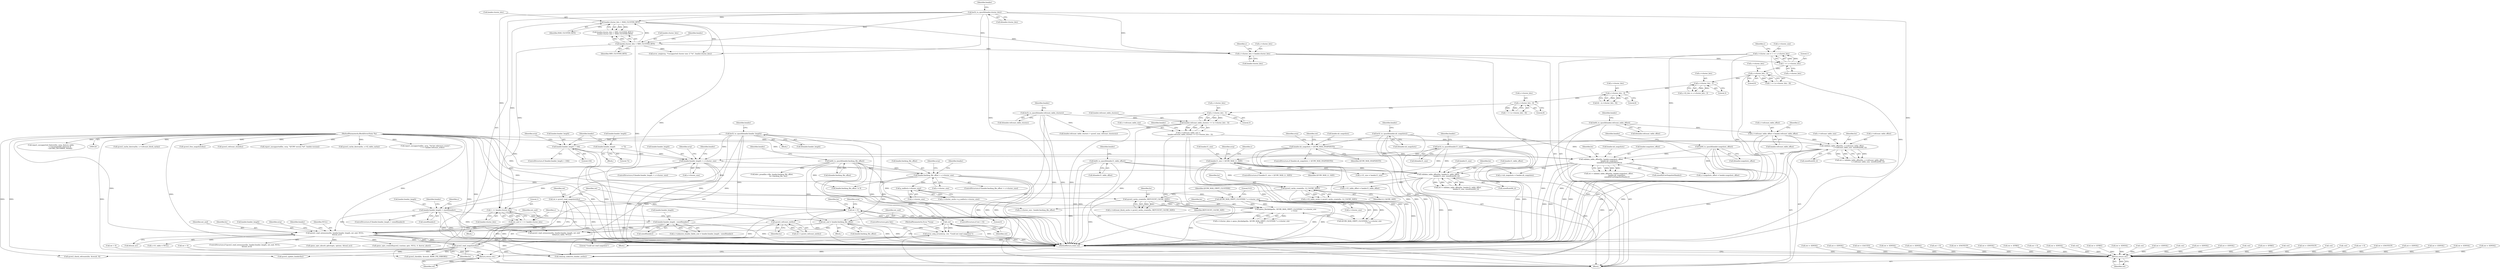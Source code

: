 digraph "0_qemu_6a83f8b5bec6f59e56cc49bd49e4c3f8f805d56f_0@API" {
"1001138" [label="(Call,ret = qcow2_read_snapshots(bs))"];
"1001140" [label="(Call,qcow2_read_snapshots(bs))"];
"1001042" [label="(Call,qcow2_read_extensions(bs, header.header_length, ext_end, NULL,\n        &local_err))"];
"1001018" [label="(Call,qcow2_refcount_init(bs))"];
"1000996" [label="(Call,qemu_blockalign(bs, QCOW_MAX_CRYPT_CLUSTERS * s->cluster_size\n                                  + 512))"];
"1000981" [label="(Call,qcow2_cache_create(bs, REFCOUNT_CACHE_SIZE))"];
"1000974" [label="(Call,qcow2_cache_create(bs, L2_CACHE_SIZE))"];
"1000876" [label="(Call,validate_table_offset(bs, header.l1_table_offset,\n                                header.l1_size, sizeof(uint64_t)))"];
"1000786" [label="(Call,validate_table_offset(bs, header.snapshots_offset,\n                                header.nb_snapshots,\n                                sizeof(QCowSnapshotHeader)))"];
"1000750" [label="(Call,validate_table_offset(bs, s->refcount_table_offset,\n                                s->refcount_table_size, sizeof(uint64_t)))"];
"1000121" [label="(MethodParameterIn,BlockDriverState *bs)"];
"1000712" [label="(Call,s->refcount_table_offset = header.refcount_table_offset)"];
"1000218" [label="(Call,be64_to_cpus(&header.refcount_table_offset))"];
"1000719" [label="(Call,s->refcount_table_size =\n        header.refcount_table_clusters << (s->cluster_bits - 3))"];
"1000723" [label="(Call,header.refcount_table_clusters << (s->cluster_bits - 3))"];
"1000223" [label="(Call,be32_to_cpus(&header.refcount_table_clusters))"];
"1000727" [label="(Call,s->cluster_bits - 3)"];
"1000704" [label="(Call,s->cluster_bits - 8)"];
"1000692" [label="(Call,s->cluster_bits - 8)"];
"1000663" [label="(Call,s->cluster_bits - 3)"];
"1000331" [label="(Call,s->cluster_bits - 9)"];
"1000320" [label="(Call,1 << s->cluster_bits)"];
"1000309" [label="(Call,s->cluster_bits = header.cluster_bits)"];
"1000292" [label="(Call,header.cluster_bits > MAX_CLUSTER_BITS)"];
"1000198" [label="(Call,be32_to_cpus(&header.cluster_bits))"];
"1000287" [label="(Call,header.cluster_bits < MIN_CLUSTER_BITS)"];
"1000228" [label="(Call,be64_to_cpus(&header.snapshots_offset))"];
"1000233" [label="(Call,be32_to_cpus(&header.nb_snapshots))"];
"1000770" [label="(Call,header.nb_snapshots > QCOW_MAX_SNAPSHOTS)"];
"1000208" [label="(Call,be64_to_cpus(&header.l1_table_offset))"];
"1000213" [label="(Call,be32_to_cpus(&header.l1_size))"];
"1000806" [label="(Call,header.l1_size > QCOW_MAX_L1_SIZE)"];
"1000999" [label="(Call,QCOW_MAX_CRYPT_CLUSTERS * s->cluster_size)"];
"1000988" [label="(Call,g_malloc(s->cluster_size))"];
"1000479" [label="(Call,header.backing_file_offset > s->cluster_size)"];
"1000183" [label="(Call,be64_to_cpus(&header.backing_file_offset))"];
"1000411" [label="(Call,header.header_length > s->cluster_size)"];
"1000396" [label="(Call,header.header_length < 104)"];
"1000390" [label="(Call,be32_to_cpus(&header.header_length))"];
"1000363" [label="(Call,header.header_length            = 72)"];
"1000316" [label="(Call,s->cluster_size = 1 << s->cluster_bits)"];
"1000439" [label="(Call,header.header_length - sizeof(header))"];
"1000428" [label="(Call,header.header_length > sizeof(header))"];
"1000500" [label="(Call,ext_end = header.backing_file_offset)"];
"1000507" [label="(Call,ext_end = 1 << header.cluster_bits)"];
"1000509" [label="(Call,1 << header.cluster_bits)"];
"1001143" [label="(Call,ret < 0)"];
"1001149" [label="(Call,-ret)"];
"1001147" [label="(Call,error_setg_errno(errp, -ret, \"Could not read snapshots\"))"];
"1001480" [label="(Return,return ret;)"];
"1001430" [label="(Return,return ret;)"];
"1000219" [label="(Call,&header.refcount_table_offset)"];
"1001142" [label="(ControlStructure,if (ret < 0))"];
"1000704" [label="(Call,s->cluster_bits - 8)"];
"1000481" [label="(Identifier,header)"];
"1000705" [label="(Call,s->cluster_bits)"];
"1000881" [label="(Call,header.l1_size)"];
"1000293" [label="(Call,header.cluster_bits)"];
"1000216" [label="(Identifier,header)"];
"1001467" [label="(Call,qcow2_cache_destroy(bs, s->refcount_block_cache))"];
"1000208" [label="(Call,be64_to_cpus(&header.l1_table_offset))"];
"1000591" [label="(Call,ret = -EACCES)"];
"1000298" [label="(Call,error_setg(errp, \"Unsupported cluster size: 2^%i\", header.cluster_bits))"];
"1001088" [label="(Call,ret = -EINVAL)"];
"1001480" [label="(Return,return ret;)"];
"1000976" [label="(Identifier,L2_CACHE_SIZE)"];
"1000422" [label="(Call,ret = -EINVAL)"];
"1001482" [label="(MethodReturn,static int)"];
"1000224" [label="(Call,&header.refcount_table_clusters)"];
"1001178" [label="(Call,ret < 0)"];
"1000975" [label="(Identifier,bs)"];
"1000970" [label="(Call,s->l2_table_cache = qcow2_cache_create(bs, L2_CACHE_SIZE))"];
"1000895" [label="(Call,s->l1_table_offset = header.l1_table_offset)"];
"1000984" [label="(Call,s->cluster_cache = g_malloc(s->cluster_size))"];
"1000435" [label="(Call,s->unknown_header_fields_size = header.header_length - sizeof(header))"];
"1000427" [label="(ControlStructure,if (header.header_length > sizeof(header)))"];
"1000999" [label="(Call,QCOW_MAX_CRYPT_CLUSTERS * s->cluster_size)"];
"1000758" [label="(Call,sizeof(uint64_t))"];
"1000296" [label="(Identifier,MAX_CLUSTER_BITS)"];
"1000390" [label="(Call,be32_to_cpus(&header.header_length))"];
"1000797" [label="(Call,ret < 0)"];
"1000124" [label="(MethodParameterIn,Error **errp)"];
"1000755" [label="(Call,s->refcount_table_size)"];
"1000209" [label="(Call,&header.l1_table_offset)"];
"1000992" [label="(Call,s->cluster_data = qemu_blockalign(bs, QCOW_MAX_CRYPT_CLUSTERS * s->cluster_size\n                                  + 512))"];
"1000786" [label="(Call,validate_table_offset(bs, header.snapshots_offset,\n                                header.nb_snapshots,\n                                sizeof(QCowSnapshotHeader)))"];
"1000497" [label="(Identifier,header)"];
"1000659" [label="(Call,s->l2_bits = s->cluster_bits - 3)"];
"1000612" [label="(Call,ret = -ENOTSUP)"];
"1000332" [label="(Call,s->cluster_bits)"];
"1000743" [label="(Call,ret = -EINVAL)"];
"1000723" [label="(Call,header.refcount_table_clusters << (s->cluster_bits - 3))"];
"1000777" [label="(Identifier,errp)"];
"1001049" [label="(Call,&local_err)"];
"1000231" [label="(Identifier,header)"];
"1000820" [label="(Call,ret = -EFBIG)"];
"1000331" [label="(Call,s->cluster_bits - 9)"];
"1000787" [label="(Identifier,bs)"];
"1000667" [label="(Literal,3)"];
"1000664" [label="(Call,s->cluster_bits)"];
"1000483" [label="(Call,s->cluster_size)"];
"1000397" [label="(Call,header.header_length)"];
"1000342" [label="(Block,)"];
"1000501" [label="(Identifier,ext_end)"];
"1000761" [label="(Call,ret < 0)"];
"1000791" [label="(Call,header.nb_snapshots)"];
"1001439" [label="(Call,qcow2_free_snapshots(bs))"];
"1000982" [label="(Identifier,bs)"];
"1000788" [label="(Call,header.snapshots_offset)"];
"1000663" [label="(Call,s->cluster_bits - 3)"];
"1001253" [label="(Call,ret = -EINVAL)"];
"1000500" [label="(Call,ext_end = header.backing_file_offset)"];
"1000322" [label="(Call,s->cluster_bits)"];
"1000291" [label="(Identifier,MIN_CLUSTER_BITS)"];
"1000369" [label="(Block,)"];
"1000690" [label="(Call,62 - (s->cluster_bits - 8))"];
"1001149" [label="(Call,-ret)"];
"1001019" [label="(Identifier,bs)"];
"1000731" [label="(Literal,3)"];
"1000877" [label="(Identifier,bs)"];
"1000784" [label="(Call,ret = validate_table_offset(bs, header.snapshots_offset,\n                                header.nb_snapshots,\n                                sizeof(QCowSnapshotHeader)))"];
"1000713" [label="(Call,s->refcount_table_offset)"];
"1001441" [label="(Call,qcow2_refcount_close(bs))"];
"1000721" [label="(Identifier,s)"];
"1000983" [label="(Identifier,REFCOUNT_CACHE_SIZE)"];
"1000720" [label="(Call,s->refcount_table_size)"];
"1000317" [label="(Call,s->cluster_size)"];
"1000169" [label="(Call,-ret)"];
"1000794" [label="(Call,sizeof(QCowSnapshotHeader))"];
"1000294" [label="(Identifier,header)"];
"1000696" [label="(Literal,8)"];
"1000748" [label="(Call,ret = validate_table_offset(bs, s->refcount_table_offset,\n                                s->refcount_table_size, sizeof(uint64_t)))"];
"1000813" [label="(Identifier,errp)"];
"1000432" [label="(Call,sizeof(header))"];
"1001004" [label="(Literal,512)"];
"1001018" [label="(Call,qcow2_refcount_init(bs))"];
"1000125" [label="(Block,)"];
"1000981" [label="(Call,qcow2_cache_create(bs, REFCOUNT_CACHE_SIZE))"];
"1000288" [label="(Call,header.cluster_bits)"];
"1000398" [label="(Identifier,header)"];
"1000847" [label="(Call,ret = -EFBIG)"];
"1000637" [label="(Call,ret = -EINVAL)"];
"1001027" [label="(Call,-ret)"];
"1001223" [label="(Call,ret < 0)"];
"1001055" [label="(Call,ret = -EINVAL)"];
"1001016" [label="(Call,ret = qcow2_refcount_init(bs))"];
"1000827" [label="(Identifier,s)"];
"1000480" [label="(Call,header.backing_file_offset)"];
"1000947" [label="(Call,-ret)"];
"1000989" [label="(Call,s->cluster_size)"];
"1001148" [label="(Identifier,errp)"];
"1000728" [label="(Call,s->cluster_bits)"];
"1000206" [label="(Identifier,header)"];
"1000226" [label="(Identifier,header)"];
"1000807" [label="(Call,header.l1_size)"];
"1001131" [label="(Call,s->nb_snapshots = header.nb_snapshots)"];
"1000287" [label="(Call,header.cluster_bits < MIN_CLUSTER_BITS)"];
"1000499" [label="(Block,)"];
"1000248" [label="(Call,ret = -EINVAL)"];
"1000869" [label="(Call,ret = -EINVAL)"];
"1000184" [label="(Call,&header.backing_file_offset)"];
"1000507" [label="(Call,ext_end = 1 << header.cluster_bits)"];
"1001447" [label="(Call,s->l1_table = NULL)"];
"1000428" [label="(Call,header.header_length > sizeof(header))"];
"1000318" [label="(Identifier,s)"];
"1000727" [label="(Call,s->cluster_bits - 3)"];
"1001175" [label="(Call,qcow2_update_header(bs))"];
"1000121" [label="(MethodParameterIn,BlockDriverState *bs)"];
"1000770" [label="(Call,header.nb_snapshots > QCOW_MAX_SNAPSHOTS)"];
"1001095" [label="(Call,bdrv_pread(bs->file, header.backing_file_offset,\n                         bs->backing_file, len))"];
"1000439" [label="(Call,header.header_length - sizeof(header))"];
"1001481" [label="(Identifier,ret)"];
"1000214" [label="(Call,&header.l1_size)"];
"1000774" [label="(Identifier,QCOW_MAX_SNAPSHOTS)"];
"1000367" [label="(Literal,72)"];
"1001229" [label="(Call,-ret)"];
"1000335" [label="(Literal,9)"];
"1001157" [label="(Identifier,bs)"];
"1001041" [label="(ControlStructure,if (qcow2_read_extensions(bs, header.header_length, ext_end, NULL,\n        &local_err)))"];
"1000183" [label="(Call,be64_to_cpus(&header.backing_file_offset))"];
"1000440" [label="(Call,header.header_length)"];
"1000310" [label="(Call,s->cluster_bits)"];
"1001143" [label="(Call,ret < 0)"];
"1001042" [label="(Call,qcow2_read_extensions(bs, header.header_length, ext_end, NULL,\n        &local_err))"];
"1001430" [label="(Return,return ret;)"];
"1001146" [label="(Block,)"];
"1001139" [label="(Identifier,ret)"];
"1000719" [label="(Call,s->refcount_table_size =\n        header.refcount_table_clusters << (s->cluster_bits - 3))"];
"1000286" [label="(Call,header.cluster_bits < MIN_CLUSTER_BITS ||\n        header.cluster_bits > MAX_CLUSTER_BITS)"];
"1001141" [label="(Identifier,bs)"];
"1000876" [label="(Call,validate_table_offset(bs, header.l1_table_offset,\n                                header.l1_size, sizeof(uint64_t)))"];
"1000702" [label="(Call,1 << (s->cluster_bits - 8))"];
"1000320" [label="(Call,1 << s->cluster_bits)"];
"1000751" [label="(Identifier,bs)"];
"1001242" [label="(Call,qemu_opts_absorb_qdict(opts, options, &local_err))"];
"1000974" [label="(Call,qcow2_cache_create(bs, L2_CACHE_SIZE))"];
"1000692" [label="(Call,s->cluster_bits - 8)"];
"1000266" [label="(Call,report_unsupported(bs, errp, \"QCOW version %d\", header.version))"];
"1000412" [label="(Call,header.header_length)"];
"1001063" [label="(Identifier,header)"];
"1000815" [label="(Call,ret = -EFBIG)"];
"1000805" [label="(ControlStructure,if (header.l1_size > QCOW_MAX_L1_SIZE))"];
"1001184" [label="(Call,-ret)"];
"1001061" [label="(Call,header.backing_file_offset != 0)"];
"1000988" [label="(Call,g_malloc(s->cluster_size))"];
"1000363" [label="(Call,header.header_length            = 72)"];
"1000420" [label="(Identifier,errp)"];
"1000273" [label="(Call,ret = -ENOTSUP)"];
"1001431" [label="(Identifier,ret)"];
"1001048" [label="(Identifier,NULL)"];
"1000313" [label="(Call,header.cluster_bits)"];
"1000735" [label="(Identifier,header)"];
"1001150" [label="(Identifier,ret)"];
"1000292" [label="(Call,header.cluster_bits > MAX_CLUSTER_BITS)"];
"1001113" [label="(Call,-ret)"];
"1001000" [label="(Identifier,QCOW_MAX_CRYPT_CLUSTERS)"];
"1000474" [label="(Call,-ret)"];
"1000750" [label="(Call,validate_table_offset(bs, s->refcount_table_offset,\n                                s->refcount_table_size, sizeof(uint64_t)))"];
"1000430" [label="(Identifier,header)"];
"1000191" [label="(Identifier,header)"];
"1000506" [label="(Block,)"];
"1000327" [label="(Identifier,s)"];
"1001437" [label="(Call,cleanup_unknown_header_ext(bs))"];
"1001001" [label="(Call,s->cluster_size)"];
"1000977" [label="(Call,s->refcount_block_cache = qcow2_cache_create(bs, REFCOUNT_CACHE_SIZE))"];
"1001235" [label="(Call,qemu_opts_create(&qcow2_runtime_opts, NULL, 0, &error_abort))"];
"1000396" [label="(Call,header.header_length < 104)"];
"1000733" [label="(Call,header.refcount_table_clusters > qcow2_max_refcount_clusters(s))"];
"1000708" [label="(Literal,8)"];
"1001457" [label="(Call,qcow2_cache_destroy(bs, s->l2_table_cache))"];
"1001047" [label="(Identifier,ext_end)"];
"1000884" [label="(Call,sizeof(uint64_t))"];
"1000316" [label="(Call,s->cluster_size = 1 << s->cluster_bits)"];
"1000221" [label="(Identifier,header)"];
"1000502" [label="(Call,header.backing_file_offset)"];
"1000403" [label="(Identifier,errp)"];
"1000603" [label="(Call,report_unsupported(bs, errp, \"%d bit reference counts\",\n                           1 << header.refcount_order))"];
"1001140" [label="(Call,qcow2_read_snapshots(bs))"];
"1000218" [label="(Call,be64_to_cpus(&header.refcount_table_offset))"];
"1001043" [label="(Identifier,bs)"];
"1000199" [label="(Call,&header.cluster_bits)"];
"1000443" [label="(Call,sizeof(header))"];
"1000213" [label="(Call,be32_to_cpus(&header.l1_size))"];
"1001145" [label="(Literal,0)"];
"1000321" [label="(Literal,1)"];
"1000478" [label="(ControlStructure,if (header.backing_file_offset > s->cluster_size))"];
"1000724" [label="(Call,header.refcount_table_clusters)"];
"1001217" [label="(Call,qcow2_check(bs, &result, BDRV_FIX_ERRORS))"];
"1000878" [label="(Call,header.l1_table_offset)"];
"1001044" [label="(Call,header.header_length)"];
"1000693" [label="(Call,s->cluster_bits)"];
"1000510" [label="(Literal,1)"];
"1001138" [label="(Call,ret = qcow2_read_snapshots(bs))"];
"1000516" [label="(Identifier,s)"];
"1000509" [label="(Call,1 << header.cluster_bits)"];
"1000874" [label="(Call,ret = validate_table_offset(bs, header.l1_table_offset,\n                                header.l1_size, sizeof(uint64_t)))"];
"1000546" [label="(Call,qcow2_read_extensions(bs, header.header_length, ext_end,\n                              &feature_table, NULL))"];
"1000479" [label="(Call,header.backing_file_offset > s->cluster_size)"];
"1000400" [label="(Literal,104)"];
"1000437" [label="(Identifier,s)"];
"1001077" [label="(Call,s->cluster_size - header.backing_file_offset)"];
"1000488" [label="(Identifier,errp)"];
"1000769" [label="(ControlStructure,if (header.nb_snapshots > QCOW_MAX_SNAPSHOTS))"];
"1000511" [label="(Call,header.cluster_bits)"];
"1000712" [label="(Call,s->refcount_table_offset = header.refcount_table_offset)"];
"1000395" [label="(ControlStructure,if (header.header_length < 104))"];
"1000810" [label="(Identifier,QCOW_MAX_L1_SIZE)"];
"1000364" [label="(Call,header.header_length)"];
"1001425" [label="(Call,qcow2_check_refcounts(bs, &result, 0))"];
"1000887" [label="(Call,ret < 0)"];
"1001144" [label="(Identifier,ret)"];
"1000413" [label="(Identifier,header)"];
"1000785" [label="(Identifier,ret)"];
"1000411" [label="(Call,header.header_length > s->cluster_size)"];
"1000998" [label="(Call,QCOW_MAX_CRYPT_CLUSTERS * s->cluster_size\n                                  + 512)"];
"1000806" [label="(Call,header.l1_size > QCOW_MAX_L1_SIZE)"];
"1000241" [label="(Identifier,header)"];
"1000564" [label="(Call,ret = -ENOTSUP)"];
"1001053" [label="(Identifier,errp)"];
"1000771" [label="(Call,header.nb_snapshots)"];
"1000996" [label="(Call,qemu_blockalign(bs, QCOW_MAX_CRYPT_CLUSTERS * s->cluster_size\n                                  + 512))"];
"1000410" [label="(ControlStructure,if (header.header_length > s->cluster_size))"];
"1000236" [label="(Identifier,header)"];
"1001364" [label="(Call,ret = -EINVAL)"];
"1000198" [label="(Call,be32_to_cpus(&header.cluster_bits))"];
"1000233" [label="(Call,be32_to_cpus(&header.nb_snapshots))"];
"1000429" [label="(Call,header.header_length)"];
"1000555" [label="(Call,report_unsupported_feature(bs, errp, feature_table,\n                                   s->incompatible_features &\n                                   ~QCOW2_INCOMPAT_MASK))"];
"1001151" [label="(Literal,\"Could not read snapshots\")"];
"1000391" [label="(Call,&header.header_length)"];
"1000779" [label="(Call,ret = -EINVAL)"];
"1000490" [label="(Call,ret = -EINVAL)"];
"1000228" [label="(Call,be64_to_cpus(&header.snapshots_offset))"];
"1000997" [label="(Identifier,bs)"];
"1000415" [label="(Call,s->cluster_size)"];
"1000304" [label="(Call,ret = -EINVAL)"];
"1000223" [label="(Call,be32_to_cpus(&header.refcount_table_clusters))"];
"1000329" [label="(Call,1 << (s->cluster_bits - 9))"];
"1001147" [label="(Call,error_setg_errno(errp, -ret, \"Could not read snapshots\"))"];
"1001152" [label="(ControlStructure,goto fail;)"];
"1000405" [label="(Call,ret = -EINVAL)"];
"1001124" [label="(Call,s->snapshots_offset = header.snapshots_offset)"];
"1000234" [label="(Call,&header.nb_snapshots)"];
"1000508" [label="(Identifier,ext_end)"];
"1001416" [label="(Call,ret = -EINVAL)"];
"1000752" [label="(Call,s->refcount_table_offset)"];
"1000716" [label="(Call,header.refcount_table_offset)"];
"1000229" [label="(Call,&header.snapshots_offset)"];
"1000825" [label="(Call,s->l1_size = header.l1_size)"];
"1000309" [label="(Call,s->cluster_bits = header.cluster_bits)"];
"1001138" -> "1000125"  [label="AST: "];
"1001138" -> "1001140"  [label="CFG: "];
"1001139" -> "1001138"  [label="AST: "];
"1001140" -> "1001138"  [label="AST: "];
"1001144" -> "1001138"  [label="CFG: "];
"1001138" -> "1001482"  [label="DDG: "];
"1001140" -> "1001138"  [label="DDG: "];
"1001138" -> "1001143"  [label="DDG: "];
"1001140" -> "1001141"  [label="CFG: "];
"1001141" -> "1001140"  [label="AST: "];
"1001042" -> "1001140"  [label="DDG: "];
"1000121" -> "1001140"  [label="DDG: "];
"1001140" -> "1001175"  [label="DDG: "];
"1001140" -> "1001217"  [label="DDG: "];
"1001140" -> "1001425"  [label="DDG: "];
"1001140" -> "1001437"  [label="DDG: "];
"1001042" -> "1001041"  [label="AST: "];
"1001042" -> "1001049"  [label="CFG: "];
"1001043" -> "1001042"  [label="AST: "];
"1001044" -> "1001042"  [label="AST: "];
"1001047" -> "1001042"  [label="AST: "];
"1001048" -> "1001042"  [label="AST: "];
"1001049" -> "1001042"  [label="AST: "];
"1001053" -> "1001042"  [label="CFG: "];
"1001063" -> "1001042"  [label="CFG: "];
"1001042" -> "1001482"  [label="DDG: "];
"1001042" -> "1001482"  [label="DDG: "];
"1001042" -> "1001482"  [label="DDG: "];
"1001042" -> "1001482"  [label="DDG: "];
"1001018" -> "1001042"  [label="DDG: "];
"1000121" -> "1001042"  [label="DDG: "];
"1000439" -> "1001042"  [label="DDG: "];
"1000390" -> "1001042"  [label="DDG: "];
"1000428" -> "1001042"  [label="DDG: "];
"1000500" -> "1001042"  [label="DDG: "];
"1000507" -> "1001042"  [label="DDG: "];
"1001042" -> "1001235"  [label="DDG: "];
"1001042" -> "1001242"  [label="DDG: "];
"1001042" -> "1001437"  [label="DDG: "];
"1001042" -> "1001447"  [label="DDG: "];
"1001018" -> "1001016"  [label="AST: "];
"1001018" -> "1001019"  [label="CFG: "];
"1001019" -> "1001018"  [label="AST: "];
"1001016" -> "1001018"  [label="CFG: "];
"1001018" -> "1001016"  [label="DDG: "];
"1000996" -> "1001018"  [label="DDG: "];
"1000121" -> "1001018"  [label="DDG: "];
"1001018" -> "1001437"  [label="DDG: "];
"1000996" -> "1000992"  [label="AST: "];
"1000996" -> "1000998"  [label="CFG: "];
"1000997" -> "1000996"  [label="AST: "];
"1000998" -> "1000996"  [label="AST: "];
"1000992" -> "1000996"  [label="CFG: "];
"1000996" -> "1001482"  [label="DDG: "];
"1000996" -> "1000992"  [label="DDG: "];
"1000996" -> "1000992"  [label="DDG: "];
"1000981" -> "1000996"  [label="DDG: "];
"1000121" -> "1000996"  [label="DDG: "];
"1000999" -> "1000996"  [label="DDG: "];
"1000999" -> "1000996"  [label="DDG: "];
"1000981" -> "1000977"  [label="AST: "];
"1000981" -> "1000983"  [label="CFG: "];
"1000982" -> "1000981"  [label="AST: "];
"1000983" -> "1000981"  [label="AST: "];
"1000977" -> "1000981"  [label="CFG: "];
"1000981" -> "1001482"  [label="DDG: "];
"1000981" -> "1000977"  [label="DDG: "];
"1000981" -> "1000977"  [label="DDG: "];
"1000974" -> "1000981"  [label="DDG: "];
"1000121" -> "1000981"  [label="DDG: "];
"1000974" -> "1000970"  [label="AST: "];
"1000974" -> "1000976"  [label="CFG: "];
"1000975" -> "1000974"  [label="AST: "];
"1000976" -> "1000974"  [label="AST: "];
"1000970" -> "1000974"  [label="CFG: "];
"1000974" -> "1001482"  [label="DDG: "];
"1000974" -> "1000970"  [label="DDG: "];
"1000974" -> "1000970"  [label="DDG: "];
"1000876" -> "1000974"  [label="DDG: "];
"1000121" -> "1000974"  [label="DDG: "];
"1000876" -> "1000874"  [label="AST: "];
"1000876" -> "1000884"  [label="CFG: "];
"1000877" -> "1000876"  [label="AST: "];
"1000878" -> "1000876"  [label="AST: "];
"1000881" -> "1000876"  [label="AST: "];
"1000884" -> "1000876"  [label="AST: "];
"1000874" -> "1000876"  [label="CFG: "];
"1000876" -> "1001482"  [label="DDG: "];
"1000876" -> "1001482"  [label="DDG: "];
"1000876" -> "1000874"  [label="DDG: "];
"1000876" -> "1000874"  [label="DDG: "];
"1000876" -> "1000874"  [label="DDG: "];
"1000786" -> "1000876"  [label="DDG: "];
"1000121" -> "1000876"  [label="DDG: "];
"1000208" -> "1000876"  [label="DDG: "];
"1000213" -> "1000876"  [label="DDG: "];
"1000806" -> "1000876"  [label="DDG: "];
"1000876" -> "1000895"  [label="DDG: "];
"1000876" -> "1001437"  [label="DDG: "];
"1000786" -> "1000784"  [label="AST: "];
"1000786" -> "1000794"  [label="CFG: "];
"1000787" -> "1000786"  [label="AST: "];
"1000788" -> "1000786"  [label="AST: "];
"1000791" -> "1000786"  [label="AST: "];
"1000794" -> "1000786"  [label="AST: "];
"1000784" -> "1000786"  [label="CFG: "];
"1000786" -> "1001482"  [label="DDG: "];
"1000786" -> "1001482"  [label="DDG: "];
"1000786" -> "1000784"  [label="DDG: "];
"1000786" -> "1000784"  [label="DDG: "];
"1000786" -> "1000784"  [label="DDG: "];
"1000750" -> "1000786"  [label="DDG: "];
"1000121" -> "1000786"  [label="DDG: "];
"1000228" -> "1000786"  [label="DDG: "];
"1000233" -> "1000786"  [label="DDG: "];
"1000770" -> "1000786"  [label="DDG: "];
"1000786" -> "1001124"  [label="DDG: "];
"1000786" -> "1001131"  [label="DDG: "];
"1000786" -> "1001437"  [label="DDG: "];
"1000750" -> "1000748"  [label="AST: "];
"1000750" -> "1000758"  [label="CFG: "];
"1000751" -> "1000750"  [label="AST: "];
"1000752" -> "1000750"  [label="AST: "];
"1000755" -> "1000750"  [label="AST: "];
"1000758" -> "1000750"  [label="AST: "];
"1000748" -> "1000750"  [label="CFG: "];
"1000750" -> "1001482"  [label="DDG: "];
"1000750" -> "1001482"  [label="DDG: "];
"1000750" -> "1000748"  [label="DDG: "];
"1000750" -> "1000748"  [label="DDG: "];
"1000750" -> "1000748"  [label="DDG: "];
"1000121" -> "1000750"  [label="DDG: "];
"1000712" -> "1000750"  [label="DDG: "];
"1000719" -> "1000750"  [label="DDG: "];
"1000750" -> "1001437"  [label="DDG: "];
"1000121" -> "1000120"  [label="AST: "];
"1000121" -> "1001482"  [label="DDG: "];
"1000121" -> "1000266"  [label="DDG: "];
"1000121" -> "1000546"  [label="DDG: "];
"1000121" -> "1000555"  [label="DDG: "];
"1000121" -> "1000603"  [label="DDG: "];
"1000121" -> "1001175"  [label="DDG: "];
"1000121" -> "1001217"  [label="DDG: "];
"1000121" -> "1001425"  [label="DDG: "];
"1000121" -> "1001437"  [label="DDG: "];
"1000121" -> "1001439"  [label="DDG: "];
"1000121" -> "1001441"  [label="DDG: "];
"1000121" -> "1001457"  [label="DDG: "];
"1000121" -> "1001467"  [label="DDG: "];
"1000712" -> "1000125"  [label="AST: "];
"1000712" -> "1000716"  [label="CFG: "];
"1000713" -> "1000712"  [label="AST: "];
"1000716" -> "1000712"  [label="AST: "];
"1000721" -> "1000712"  [label="CFG: "];
"1000712" -> "1001482"  [label="DDG: "];
"1000712" -> "1001482"  [label="DDG: "];
"1000218" -> "1000712"  [label="DDG: "];
"1000218" -> "1000125"  [label="AST: "];
"1000218" -> "1000219"  [label="CFG: "];
"1000219" -> "1000218"  [label="AST: "];
"1000226" -> "1000218"  [label="CFG: "];
"1000218" -> "1001482"  [label="DDG: "];
"1000218" -> "1001482"  [label="DDG: "];
"1000719" -> "1000125"  [label="AST: "];
"1000719" -> "1000723"  [label="CFG: "];
"1000720" -> "1000719"  [label="AST: "];
"1000723" -> "1000719"  [label="AST: "];
"1000735" -> "1000719"  [label="CFG: "];
"1000719" -> "1001482"  [label="DDG: "];
"1000719" -> "1001482"  [label="DDG: "];
"1000723" -> "1000719"  [label="DDG: "];
"1000723" -> "1000719"  [label="DDG: "];
"1000723" -> "1000727"  [label="CFG: "];
"1000724" -> "1000723"  [label="AST: "];
"1000727" -> "1000723"  [label="AST: "];
"1000723" -> "1001482"  [label="DDG: "];
"1000223" -> "1000723"  [label="DDG: "];
"1000727" -> "1000723"  [label="DDG: "];
"1000727" -> "1000723"  [label="DDG: "];
"1000723" -> "1000733"  [label="DDG: "];
"1000223" -> "1000125"  [label="AST: "];
"1000223" -> "1000224"  [label="CFG: "];
"1000224" -> "1000223"  [label="AST: "];
"1000231" -> "1000223"  [label="CFG: "];
"1000223" -> "1001482"  [label="DDG: "];
"1000223" -> "1001482"  [label="DDG: "];
"1000223" -> "1000733"  [label="DDG: "];
"1000727" -> "1000731"  [label="CFG: "];
"1000728" -> "1000727"  [label="AST: "];
"1000731" -> "1000727"  [label="AST: "];
"1000727" -> "1001482"  [label="DDG: "];
"1000704" -> "1000727"  [label="DDG: "];
"1000704" -> "1000702"  [label="AST: "];
"1000704" -> "1000708"  [label="CFG: "];
"1000705" -> "1000704"  [label="AST: "];
"1000708" -> "1000704"  [label="AST: "];
"1000702" -> "1000704"  [label="CFG: "];
"1000704" -> "1000702"  [label="DDG: "];
"1000704" -> "1000702"  [label="DDG: "];
"1000692" -> "1000704"  [label="DDG: "];
"1000692" -> "1000690"  [label="AST: "];
"1000692" -> "1000696"  [label="CFG: "];
"1000693" -> "1000692"  [label="AST: "];
"1000696" -> "1000692"  [label="AST: "];
"1000690" -> "1000692"  [label="CFG: "];
"1000692" -> "1000690"  [label="DDG: "];
"1000692" -> "1000690"  [label="DDG: "];
"1000663" -> "1000692"  [label="DDG: "];
"1000663" -> "1000659"  [label="AST: "];
"1000663" -> "1000667"  [label="CFG: "];
"1000664" -> "1000663"  [label="AST: "];
"1000667" -> "1000663"  [label="AST: "];
"1000659" -> "1000663"  [label="CFG: "];
"1000663" -> "1000659"  [label="DDG: "];
"1000663" -> "1000659"  [label="DDG: "];
"1000331" -> "1000663"  [label="DDG: "];
"1000331" -> "1000329"  [label="AST: "];
"1000331" -> "1000335"  [label="CFG: "];
"1000332" -> "1000331"  [label="AST: "];
"1000335" -> "1000331"  [label="AST: "];
"1000329" -> "1000331"  [label="CFG: "];
"1000331" -> "1001482"  [label="DDG: "];
"1000331" -> "1000329"  [label="DDG: "];
"1000331" -> "1000329"  [label="DDG: "];
"1000320" -> "1000331"  [label="DDG: "];
"1000320" -> "1000316"  [label="AST: "];
"1000320" -> "1000322"  [label="CFG: "];
"1000321" -> "1000320"  [label="AST: "];
"1000322" -> "1000320"  [label="AST: "];
"1000316" -> "1000320"  [label="CFG: "];
"1000320" -> "1000316"  [label="DDG: "];
"1000320" -> "1000316"  [label="DDG: "];
"1000309" -> "1000320"  [label="DDG: "];
"1000309" -> "1000125"  [label="AST: "];
"1000309" -> "1000313"  [label="CFG: "];
"1000310" -> "1000309"  [label="AST: "];
"1000313" -> "1000309"  [label="AST: "];
"1000318" -> "1000309"  [label="CFG: "];
"1000309" -> "1001482"  [label="DDG: "];
"1000292" -> "1000309"  [label="DDG: "];
"1000198" -> "1000309"  [label="DDG: "];
"1000287" -> "1000309"  [label="DDG: "];
"1000292" -> "1000286"  [label="AST: "];
"1000292" -> "1000296"  [label="CFG: "];
"1000293" -> "1000292"  [label="AST: "];
"1000296" -> "1000292"  [label="AST: "];
"1000286" -> "1000292"  [label="CFG: "];
"1000292" -> "1001482"  [label="DDG: "];
"1000292" -> "1000286"  [label="DDG: "];
"1000292" -> "1000286"  [label="DDG: "];
"1000198" -> "1000292"  [label="DDG: "];
"1000287" -> "1000292"  [label="DDG: "];
"1000292" -> "1000298"  [label="DDG: "];
"1000292" -> "1000509"  [label="DDG: "];
"1000198" -> "1000125"  [label="AST: "];
"1000198" -> "1000199"  [label="CFG: "];
"1000199" -> "1000198"  [label="AST: "];
"1000206" -> "1000198"  [label="CFG: "];
"1000198" -> "1001482"  [label="DDG: "];
"1000198" -> "1001482"  [label="DDG: "];
"1000198" -> "1000287"  [label="DDG: "];
"1000198" -> "1000298"  [label="DDG: "];
"1000198" -> "1000509"  [label="DDG: "];
"1000287" -> "1000286"  [label="AST: "];
"1000287" -> "1000291"  [label="CFG: "];
"1000288" -> "1000287"  [label="AST: "];
"1000291" -> "1000287"  [label="AST: "];
"1000294" -> "1000287"  [label="CFG: "];
"1000286" -> "1000287"  [label="CFG: "];
"1000287" -> "1001482"  [label="DDG: "];
"1000287" -> "1000286"  [label="DDG: "];
"1000287" -> "1000286"  [label="DDG: "];
"1000287" -> "1000298"  [label="DDG: "];
"1000287" -> "1000509"  [label="DDG: "];
"1000228" -> "1000125"  [label="AST: "];
"1000228" -> "1000229"  [label="CFG: "];
"1000229" -> "1000228"  [label="AST: "];
"1000236" -> "1000228"  [label="CFG: "];
"1000228" -> "1001482"  [label="DDG: "];
"1000228" -> "1001482"  [label="DDG: "];
"1000228" -> "1001124"  [label="DDG: "];
"1000233" -> "1000125"  [label="AST: "];
"1000233" -> "1000234"  [label="CFG: "];
"1000234" -> "1000233"  [label="AST: "];
"1000241" -> "1000233"  [label="CFG: "];
"1000233" -> "1001482"  [label="DDG: "];
"1000233" -> "1001482"  [label="DDG: "];
"1000233" -> "1000770"  [label="DDG: "];
"1000233" -> "1001131"  [label="DDG: "];
"1000770" -> "1000769"  [label="AST: "];
"1000770" -> "1000774"  [label="CFG: "];
"1000771" -> "1000770"  [label="AST: "];
"1000774" -> "1000770"  [label="AST: "];
"1000777" -> "1000770"  [label="CFG: "];
"1000785" -> "1000770"  [label="CFG: "];
"1000770" -> "1001482"  [label="DDG: "];
"1000770" -> "1001482"  [label="DDG: "];
"1000770" -> "1001482"  [label="DDG: "];
"1000208" -> "1000125"  [label="AST: "];
"1000208" -> "1000209"  [label="CFG: "];
"1000209" -> "1000208"  [label="AST: "];
"1000216" -> "1000208"  [label="CFG: "];
"1000208" -> "1001482"  [label="DDG: "];
"1000208" -> "1001482"  [label="DDG: "];
"1000208" -> "1000895"  [label="DDG: "];
"1000213" -> "1000125"  [label="AST: "];
"1000213" -> "1000214"  [label="CFG: "];
"1000214" -> "1000213"  [label="AST: "];
"1000221" -> "1000213"  [label="CFG: "];
"1000213" -> "1001482"  [label="DDG: "];
"1000213" -> "1001482"  [label="DDG: "];
"1000213" -> "1000806"  [label="DDG: "];
"1000213" -> "1000825"  [label="DDG: "];
"1000806" -> "1000805"  [label="AST: "];
"1000806" -> "1000810"  [label="CFG: "];
"1000807" -> "1000806"  [label="AST: "];
"1000810" -> "1000806"  [label="AST: "];
"1000813" -> "1000806"  [label="CFG: "];
"1000827" -> "1000806"  [label="CFG: "];
"1000806" -> "1001482"  [label="DDG: "];
"1000806" -> "1001482"  [label="DDG: "];
"1000806" -> "1001482"  [label="DDG: "];
"1000806" -> "1000825"  [label="DDG: "];
"1000999" -> "1000998"  [label="AST: "];
"1000999" -> "1001001"  [label="CFG: "];
"1001000" -> "1000999"  [label="AST: "];
"1001001" -> "1000999"  [label="AST: "];
"1001004" -> "1000999"  [label="CFG: "];
"1000999" -> "1001482"  [label="DDG: "];
"1000999" -> "1001482"  [label="DDG: "];
"1000999" -> "1000998"  [label="DDG: "];
"1000999" -> "1000998"  [label="DDG: "];
"1000988" -> "1000999"  [label="DDG: "];
"1000999" -> "1001077"  [label="DDG: "];
"1000988" -> "1000984"  [label="AST: "];
"1000988" -> "1000989"  [label="CFG: "];
"1000989" -> "1000988"  [label="AST: "];
"1000984" -> "1000988"  [label="CFG: "];
"1000988" -> "1000984"  [label="DDG: "];
"1000479" -> "1000988"  [label="DDG: "];
"1000479" -> "1000478"  [label="AST: "];
"1000479" -> "1000483"  [label="CFG: "];
"1000480" -> "1000479"  [label="AST: "];
"1000483" -> "1000479"  [label="AST: "];
"1000488" -> "1000479"  [label="CFG: "];
"1000497" -> "1000479"  [label="CFG: "];
"1000479" -> "1001482"  [label="DDG: "];
"1000479" -> "1001482"  [label="DDG: "];
"1000479" -> "1001482"  [label="DDG: "];
"1000183" -> "1000479"  [label="DDG: "];
"1000411" -> "1000479"  [label="DDG: "];
"1000479" -> "1000500"  [label="DDG: "];
"1000479" -> "1001061"  [label="DDG: "];
"1000183" -> "1000125"  [label="AST: "];
"1000183" -> "1000184"  [label="CFG: "];
"1000184" -> "1000183"  [label="AST: "];
"1000191" -> "1000183"  [label="CFG: "];
"1000183" -> "1001482"  [label="DDG: "];
"1000183" -> "1001482"  [label="DDG: "];
"1000183" -> "1000500"  [label="DDG: "];
"1000183" -> "1001061"  [label="DDG: "];
"1000183" -> "1001077"  [label="DDG: "];
"1000183" -> "1001095"  [label="DDG: "];
"1000411" -> "1000410"  [label="AST: "];
"1000411" -> "1000415"  [label="CFG: "];
"1000412" -> "1000411"  [label="AST: "];
"1000415" -> "1000411"  [label="AST: "];
"1000420" -> "1000411"  [label="CFG: "];
"1000430" -> "1000411"  [label="CFG: "];
"1000411" -> "1001482"  [label="DDG: "];
"1000411" -> "1001482"  [label="DDG: "];
"1000411" -> "1001482"  [label="DDG: "];
"1000396" -> "1000411"  [label="DDG: "];
"1000363" -> "1000411"  [label="DDG: "];
"1000390" -> "1000411"  [label="DDG: "];
"1000316" -> "1000411"  [label="DDG: "];
"1000411" -> "1000428"  [label="DDG: "];
"1000396" -> "1000395"  [label="AST: "];
"1000396" -> "1000400"  [label="CFG: "];
"1000397" -> "1000396"  [label="AST: "];
"1000400" -> "1000396"  [label="AST: "];
"1000403" -> "1000396"  [label="CFG: "];
"1000413" -> "1000396"  [label="CFG: "];
"1000396" -> "1001482"  [label="DDG: "];
"1000396" -> "1001482"  [label="DDG: "];
"1000390" -> "1000396"  [label="DDG: "];
"1000390" -> "1000369"  [label="AST: "];
"1000390" -> "1000391"  [label="CFG: "];
"1000391" -> "1000390"  [label="AST: "];
"1000398" -> "1000390"  [label="CFG: "];
"1000390" -> "1001482"  [label="DDG: "];
"1000390" -> "1001482"  [label="DDG: "];
"1000390" -> "1000428"  [label="DDG: "];
"1000390" -> "1000439"  [label="DDG: "];
"1000390" -> "1000546"  [label="DDG: "];
"1000363" -> "1000342"  [label="AST: "];
"1000363" -> "1000367"  [label="CFG: "];
"1000364" -> "1000363"  [label="AST: "];
"1000367" -> "1000363"  [label="AST: "];
"1000413" -> "1000363"  [label="CFG: "];
"1000316" -> "1000125"  [label="AST: "];
"1000317" -> "1000316"  [label="AST: "];
"1000327" -> "1000316"  [label="CFG: "];
"1000316" -> "1001482"  [label="DDG: "];
"1000316" -> "1001482"  [label="DDG: "];
"1000439" -> "1000435"  [label="AST: "];
"1000439" -> "1000443"  [label="CFG: "];
"1000440" -> "1000439"  [label="AST: "];
"1000443" -> "1000439"  [label="AST: "];
"1000435" -> "1000439"  [label="CFG: "];
"1000439" -> "1001482"  [label="DDG: "];
"1000439" -> "1000435"  [label="DDG: "];
"1000428" -> "1000439"  [label="DDG: "];
"1000439" -> "1000546"  [label="DDG: "];
"1000428" -> "1000427"  [label="AST: "];
"1000428" -> "1000432"  [label="CFG: "];
"1000429" -> "1000428"  [label="AST: "];
"1000432" -> "1000428"  [label="AST: "];
"1000437" -> "1000428"  [label="CFG: "];
"1000481" -> "1000428"  [label="CFG: "];
"1000428" -> "1001482"  [label="DDG: "];
"1000428" -> "1001482"  [label="DDG: "];
"1000428" -> "1000546"  [label="DDG: "];
"1000500" -> "1000499"  [label="AST: "];
"1000500" -> "1000502"  [label="CFG: "];
"1000501" -> "1000500"  [label="AST: "];
"1000502" -> "1000500"  [label="AST: "];
"1000516" -> "1000500"  [label="CFG: "];
"1000500" -> "1001482"  [label="DDG: "];
"1000500" -> "1001482"  [label="DDG: "];
"1000500" -> "1000546"  [label="DDG: "];
"1000507" -> "1000506"  [label="AST: "];
"1000507" -> "1000509"  [label="CFG: "];
"1000508" -> "1000507"  [label="AST: "];
"1000509" -> "1000507"  [label="AST: "];
"1000516" -> "1000507"  [label="CFG: "];
"1000507" -> "1001482"  [label="DDG: "];
"1000507" -> "1001482"  [label="DDG: "];
"1000509" -> "1000507"  [label="DDG: "];
"1000509" -> "1000507"  [label="DDG: "];
"1000507" -> "1000546"  [label="DDG: "];
"1000509" -> "1000511"  [label="CFG: "];
"1000510" -> "1000509"  [label="AST: "];
"1000511" -> "1000509"  [label="AST: "];
"1000509" -> "1001482"  [label="DDG: "];
"1001143" -> "1001142"  [label="AST: "];
"1001143" -> "1001145"  [label="CFG: "];
"1001144" -> "1001143"  [label="AST: "];
"1001145" -> "1001143"  [label="AST: "];
"1001148" -> "1001143"  [label="CFG: "];
"1001157" -> "1001143"  [label="CFG: "];
"1001143" -> "1001482"  [label="DDG: "];
"1001143" -> "1001482"  [label="DDG: "];
"1001143" -> "1001149"  [label="DDG: "];
"1001143" -> "1001430"  [label="DDG: "];
"1001149" -> "1001147"  [label="AST: "];
"1001149" -> "1001150"  [label="CFG: "];
"1001150" -> "1001149"  [label="AST: "];
"1001151" -> "1001149"  [label="CFG: "];
"1001149" -> "1001482"  [label="DDG: "];
"1001149" -> "1001147"  [label="DDG: "];
"1001149" -> "1001480"  [label="DDG: "];
"1001147" -> "1001146"  [label="AST: "];
"1001147" -> "1001151"  [label="CFG: "];
"1001148" -> "1001147"  [label="AST: "];
"1001151" -> "1001147"  [label="AST: "];
"1001152" -> "1001147"  [label="CFG: "];
"1001147" -> "1001482"  [label="DDG: "];
"1001147" -> "1001482"  [label="DDG: "];
"1001147" -> "1001482"  [label="DDG: "];
"1000124" -> "1001147"  [label="DDG: "];
"1001480" -> "1000125"  [label="AST: "];
"1001480" -> "1001481"  [label="CFG: "];
"1001481" -> "1001480"  [label="AST: "];
"1001482" -> "1001480"  [label="CFG: "];
"1001480" -> "1001482"  [label="DDG: "];
"1001481" -> "1001480"  [label="DDG: "];
"1000637" -> "1001480"  [label="DDG: "];
"1000815" -> "1001480"  [label="DDG: "];
"1000761" -> "1001480"  [label="DDG: "];
"1001184" -> "1001480"  [label="DDG: "];
"1001416" -> "1001480"  [label="DDG: "];
"1001027" -> "1001480"  [label="DDG: "];
"1000273" -> "1001480"  [label="DDG: "];
"1000474" -> "1001480"  [label="DDG: "];
"1001364" -> "1001480"  [label="DDG: "];
"1000405" -> "1001480"  [label="DDG: "];
"1000169" -> "1001480"  [label="DDG: "];
"1000248" -> "1001480"  [label="DDG: "];
"1000820" -> "1001480"  [label="DDG: "];
"1000779" -> "1001480"  [label="DDG: "];
"1001113" -> "1001480"  [label="DDG: "];
"1000612" -> "1001480"  [label="DDG: "];
"1001055" -> "1001480"  [label="DDG: "];
"1000869" -> "1001480"  [label="DDG: "];
"1000743" -> "1001480"  [label="DDG: "];
"1000304" -> "1001480"  [label="DDG: "];
"1001229" -> "1001480"  [label="DDG: "];
"1000591" -> "1001480"  [label="DDG: "];
"1001253" -> "1001480"  [label="DDG: "];
"1000422" -> "1001480"  [label="DDG: "];
"1000947" -> "1001480"  [label="DDG: "];
"1001088" -> "1001480"  [label="DDG: "];
"1000490" -> "1001480"  [label="DDG: "];
"1000564" -> "1001480"  [label="DDG: "];
"1000847" -> "1001480"  [label="DDG: "];
"1000797" -> "1001480"  [label="DDG: "];
"1000887" -> "1001480"  [label="DDG: "];
"1001430" -> "1000125"  [label="AST: "];
"1001430" -> "1001431"  [label="CFG: "];
"1001431" -> "1001430"  [label="AST: "];
"1001482" -> "1001430"  [label="CFG: "];
"1001430" -> "1001482"  [label="DDG: "];
"1001431" -> "1001430"  [label="DDG: "];
"1001178" -> "1001430"  [label="DDG: "];
"1001223" -> "1001430"  [label="DDG: "];
}
